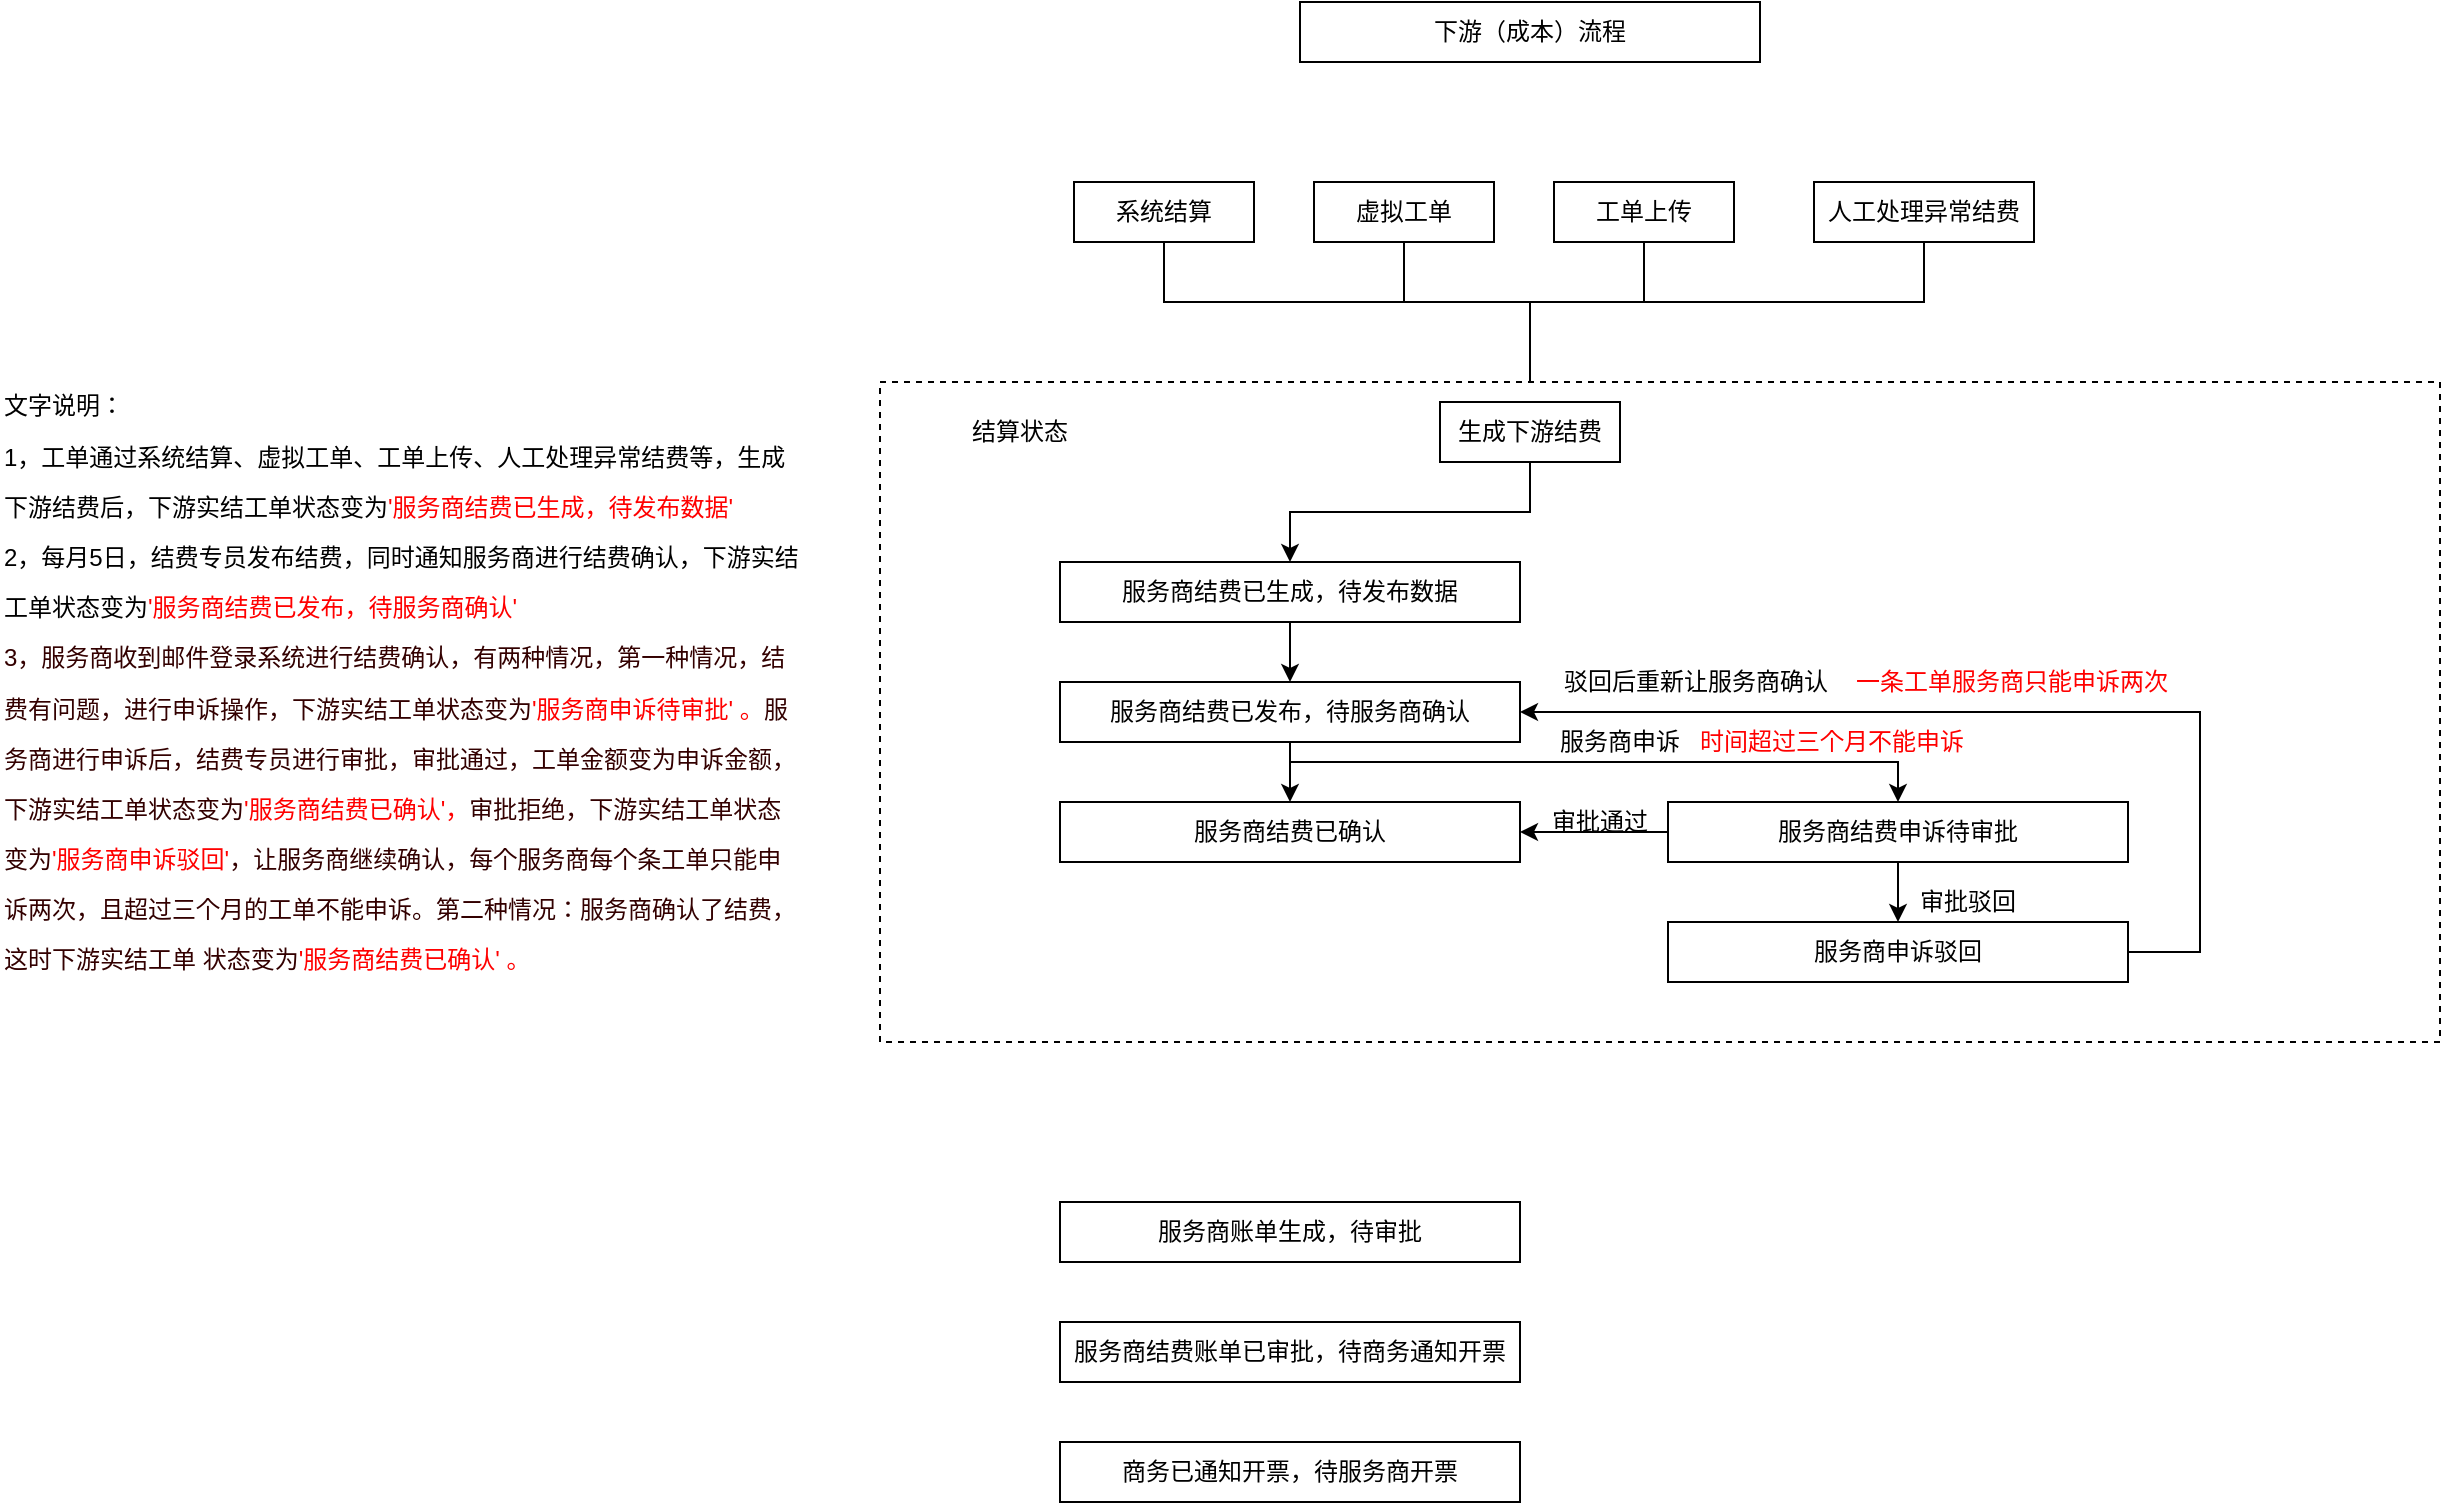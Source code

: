 <mxfile version="14.7.6" type="github">
  <diagram id="KRvAoWJSw_I8BphRz5LJ" name="第 1 页">
    <mxGraphModel dx="2249" dy="755" grid="1" gridSize="10" guides="1" tooltips="1" connect="1" arrows="1" fold="1" page="1" pageScale="1" pageWidth="827" pageHeight="1169" math="0" shadow="0">
      <root>
        <mxCell id="0" />
        <mxCell id="1" parent="0" />
        <mxCell id="a06lGNTXg1r7nn_AcgPJ-1" value="下游（成本）流程" style="rounded=0;whiteSpace=wrap;html=1;" vertex="1" parent="1">
          <mxGeometry x="-120" y="30" width="230" height="30" as="geometry" />
        </mxCell>
        <mxCell id="a06lGNTXg1r7nn_AcgPJ-56" style="edgeStyle=orthogonalEdgeStyle;rounded=0;orthogonalLoop=1;jettySize=auto;html=1;entryX=0.5;entryY=0;entryDx=0;entryDy=0;" edge="1" parent="1" source="a06lGNTXg1r7nn_AcgPJ-2" target="a06lGNTXg1r7nn_AcgPJ-7">
          <mxGeometry relative="1" as="geometry">
            <Array as="points">
              <mxPoint x="-188" y="180" />
              <mxPoint x="-5" y="180" />
            </Array>
          </mxGeometry>
        </mxCell>
        <mxCell id="a06lGNTXg1r7nn_AcgPJ-2" value="系统结算" style="rounded=0;whiteSpace=wrap;html=1;" vertex="1" parent="1">
          <mxGeometry x="-233" y="120" width="90" height="30" as="geometry" />
        </mxCell>
        <mxCell id="a06lGNTXg1r7nn_AcgPJ-57" style="edgeStyle=orthogonalEdgeStyle;rounded=0;orthogonalLoop=1;jettySize=auto;html=1;entryX=0.5;entryY=0;entryDx=0;entryDy=0;" edge="1" parent="1" source="a06lGNTXg1r7nn_AcgPJ-3" target="a06lGNTXg1r7nn_AcgPJ-7">
          <mxGeometry relative="1" as="geometry">
            <Array as="points">
              <mxPoint x="-68" y="180" />
              <mxPoint x="-5" y="180" />
            </Array>
          </mxGeometry>
        </mxCell>
        <mxCell id="a06lGNTXg1r7nn_AcgPJ-3" value="虚拟工单" style="rounded=0;whiteSpace=wrap;html=1;" vertex="1" parent="1">
          <mxGeometry x="-113" y="120" width="90" height="30" as="geometry" />
        </mxCell>
        <mxCell id="a06lGNTXg1r7nn_AcgPJ-58" style="edgeStyle=orthogonalEdgeStyle;rounded=0;orthogonalLoop=1;jettySize=auto;html=1;entryX=0.5;entryY=0;entryDx=0;entryDy=0;" edge="1" parent="1" source="a06lGNTXg1r7nn_AcgPJ-4" target="a06lGNTXg1r7nn_AcgPJ-7">
          <mxGeometry relative="1" as="geometry">
            <Array as="points">
              <mxPoint x="52" y="180" />
              <mxPoint x="-5" y="180" />
            </Array>
          </mxGeometry>
        </mxCell>
        <mxCell id="a06lGNTXg1r7nn_AcgPJ-4" value="工单上传" style="rounded=0;whiteSpace=wrap;html=1;" vertex="1" parent="1">
          <mxGeometry x="7" y="120" width="90" height="30" as="geometry" />
        </mxCell>
        <mxCell id="a06lGNTXg1r7nn_AcgPJ-59" style="edgeStyle=orthogonalEdgeStyle;rounded=0;orthogonalLoop=1;jettySize=auto;html=1;entryX=0.5;entryY=0;entryDx=0;entryDy=0;" edge="1" parent="1" source="a06lGNTXg1r7nn_AcgPJ-6" target="a06lGNTXg1r7nn_AcgPJ-7">
          <mxGeometry relative="1" as="geometry">
            <Array as="points">
              <mxPoint x="192" y="180" />
              <mxPoint x="-5" y="180" />
            </Array>
          </mxGeometry>
        </mxCell>
        <mxCell id="a06lGNTXg1r7nn_AcgPJ-6" value="人工处理异常结费" style="rounded=0;whiteSpace=wrap;html=1;" vertex="1" parent="1">
          <mxGeometry x="137" y="120" width="110" height="30" as="geometry" />
        </mxCell>
        <mxCell id="a06lGNTXg1r7nn_AcgPJ-53" value="&lt;p style=&quot;line-height: 210%&quot;&gt;文字说明：&lt;br&gt;1，工单通过系统结算、虚拟工单、工单上传、人工处理异常结费等，生成下游结费后，下游实结工单状态变为&lt;font color=&quot;#ff0000&quot;&gt;&#39;服务商结费已生成，待发布数据&#39;&lt;/font&gt;&lt;br&gt;2，每月5日，结费专员发布结费，同时通知服务商进行结费确认，下游实结工单状态变为&lt;font color=&quot;#ff0000&quot;&gt;&#39;服务商结费已发布，待服务商确认&#39;&lt;/font&gt;&lt;br&gt;&lt;font color=&quot;#330000&quot;&gt;3，服务商收到邮件登录系统进行结费确认，有两种情况，第一种情况，结费有问题，进行申诉操作，下游实结工单状态变为&lt;/font&gt;&lt;font color=&quot;#ff0000&quot;&gt;&#39;服务商申诉待审批&#39; 。&lt;/font&gt;&lt;font color=&quot;#330000&quot;&gt;服务商进行申诉后，结费专员进行审批，审批通过，工单金额变为申诉金额，下游实结工单状态变为&lt;/font&gt;&lt;font color=&quot;#ff0000&quot;&gt;&#39;&lt;/font&gt;&lt;span style=&quot;text-align: center&quot;&gt;&lt;font color=&quot;#ff0000&quot;&gt;服务商结费已确认&#39;，&lt;/font&gt;&lt;font color=&quot;#330000&quot;&gt;审批拒绝，下游实结工单状态变为&lt;/font&gt;&lt;font color=&quot;#ff0000&quot;&gt;&#39;服务商申诉驳回&#39;&lt;/font&gt;&lt;font color=&quot;#330000&quot;&gt;，让服务商继续确认，每个服务商每个条工单只能申诉两次，且超过三个月的工单不能申诉。第二种情况：服务商确认了结费，这时下游实结工单 状态变为&lt;/font&gt;&lt;font color=&quot;#ff0000&quot;&gt;&#39;服务商结费已确认&#39; 。&lt;/font&gt;&lt;/span&gt;&lt;/p&gt;" style="text;html=1;strokeColor=none;fillColor=none;align=left;verticalAlign=middle;whiteSpace=wrap;rounded=0;" vertex="1" parent="1">
          <mxGeometry x="-770" y="192.5" width="400" height="357.5" as="geometry" />
        </mxCell>
        <mxCell id="a06lGNTXg1r7nn_AcgPJ-64" value="服务商账单生成，待审批" style="rounded=0;whiteSpace=wrap;html=1;" vertex="1" parent="1">
          <mxGeometry x="-240" y="630" width="230" height="30" as="geometry" />
        </mxCell>
        <mxCell id="a06lGNTXg1r7nn_AcgPJ-65" value="" style="group" vertex="1" connectable="0" parent="1">
          <mxGeometry x="-330" y="220" width="780" height="330" as="geometry" />
        </mxCell>
        <mxCell id="a06lGNTXg1r7nn_AcgPJ-60" value="" style="rounded=0;whiteSpace=wrap;html=1;dashed=1;" vertex="1" parent="a06lGNTXg1r7nn_AcgPJ-65">
          <mxGeometry width="780" height="330" as="geometry" />
        </mxCell>
        <mxCell id="a06lGNTXg1r7nn_AcgPJ-7" value="生成下游结费" style="rounded=0;whiteSpace=wrap;html=1;" vertex="1" parent="a06lGNTXg1r7nn_AcgPJ-65">
          <mxGeometry x="280" y="10" width="90" height="30" as="geometry" />
        </mxCell>
        <mxCell id="a06lGNTXg1r7nn_AcgPJ-62" style="edgeStyle=orthogonalEdgeStyle;rounded=0;orthogonalLoop=1;jettySize=auto;html=1;entryX=0.5;entryY=0;entryDx=0;entryDy=0;" edge="1" parent="a06lGNTXg1r7nn_AcgPJ-65" source="a06lGNTXg1r7nn_AcgPJ-7" target="a06lGNTXg1r7nn_AcgPJ-13">
          <mxGeometry as="geometry" />
        </mxCell>
        <mxCell id="a06lGNTXg1r7nn_AcgPJ-61" value="结算状态" style="text;html=1;strokeColor=none;fillColor=none;align=center;verticalAlign=middle;whiteSpace=wrap;rounded=0;dashed=1;" vertex="1" parent="a06lGNTXg1r7nn_AcgPJ-65">
          <mxGeometry x="-20" y="15" width="180" height="20" as="geometry" />
        </mxCell>
        <mxCell id="a06lGNTXg1r7nn_AcgPJ-13" value="服务商结费已生成，待发布数据" style="rounded=0;whiteSpace=wrap;html=1;" vertex="1" parent="a06lGNTXg1r7nn_AcgPJ-65">
          <mxGeometry x="90" y="90" width="230" height="30" as="geometry" />
        </mxCell>
        <mxCell id="a06lGNTXg1r7nn_AcgPJ-14" value="服务商结费已发布，待服务商确认" style="rounded=0;whiteSpace=wrap;html=1;" vertex="1" parent="a06lGNTXg1r7nn_AcgPJ-65">
          <mxGeometry x="90" y="150" width="230" height="30" as="geometry" />
        </mxCell>
        <mxCell id="a06lGNTXg1r7nn_AcgPJ-33" style="edgeStyle=orthogonalEdgeStyle;rounded=0;orthogonalLoop=1;jettySize=auto;html=1;" edge="1" parent="a06lGNTXg1r7nn_AcgPJ-65" source="a06lGNTXg1r7nn_AcgPJ-13" target="a06lGNTXg1r7nn_AcgPJ-14">
          <mxGeometry x="90" y="90" as="geometry" />
        </mxCell>
        <mxCell id="a06lGNTXg1r7nn_AcgPJ-16" value="服务商结费已确认" style="rounded=0;whiteSpace=wrap;html=1;" vertex="1" parent="a06lGNTXg1r7nn_AcgPJ-65">
          <mxGeometry x="90" y="210" width="230" height="30" as="geometry" />
        </mxCell>
        <mxCell id="a06lGNTXg1r7nn_AcgPJ-36" style="edgeStyle=orthogonalEdgeStyle;rounded=0;orthogonalLoop=1;jettySize=auto;html=1;entryX=0.5;entryY=0;entryDx=0;entryDy=0;" edge="1" parent="a06lGNTXg1r7nn_AcgPJ-65" source="a06lGNTXg1r7nn_AcgPJ-14" target="a06lGNTXg1r7nn_AcgPJ-16">
          <mxGeometry x="90" y="90" as="geometry" />
        </mxCell>
        <mxCell id="a06lGNTXg1r7nn_AcgPJ-50" style="edgeStyle=orthogonalEdgeStyle;rounded=0;orthogonalLoop=1;jettySize=auto;html=1;entryX=1;entryY=0.5;entryDx=0;entryDy=0;" edge="1" parent="a06lGNTXg1r7nn_AcgPJ-65" source="a06lGNTXg1r7nn_AcgPJ-18" target="a06lGNTXg1r7nn_AcgPJ-16">
          <mxGeometry x="90" y="90" as="geometry" />
        </mxCell>
        <mxCell id="a06lGNTXg1r7nn_AcgPJ-18" value="服务商结费申诉待审批" style="rounded=0;whiteSpace=wrap;html=1;" vertex="1" parent="a06lGNTXg1r7nn_AcgPJ-65">
          <mxGeometry x="394" y="210" width="230" height="30" as="geometry" />
        </mxCell>
        <mxCell id="a06lGNTXg1r7nn_AcgPJ-38" style="edgeStyle=orthogonalEdgeStyle;rounded=0;orthogonalLoop=1;jettySize=auto;html=1;" edge="1" parent="a06lGNTXg1r7nn_AcgPJ-65" source="a06lGNTXg1r7nn_AcgPJ-14" target="a06lGNTXg1r7nn_AcgPJ-18">
          <mxGeometry x="90" y="90" as="geometry">
            <Array as="points">
              <mxPoint x="205" y="190" />
              <mxPoint x="509" y="190" />
            </Array>
          </mxGeometry>
        </mxCell>
        <mxCell id="a06lGNTXg1r7nn_AcgPJ-47" style="edgeStyle=orthogonalEdgeStyle;rounded=0;orthogonalLoop=1;jettySize=auto;html=1;entryX=1;entryY=0.5;entryDx=0;entryDy=0;" edge="1" parent="a06lGNTXg1r7nn_AcgPJ-65" source="a06lGNTXg1r7nn_AcgPJ-19" target="a06lGNTXg1r7nn_AcgPJ-14">
          <mxGeometry x="90" y="90" as="geometry">
            <Array as="points">
              <mxPoint x="660" y="285" />
              <mxPoint x="660" y="165" />
            </Array>
          </mxGeometry>
        </mxCell>
        <mxCell id="a06lGNTXg1r7nn_AcgPJ-19" value="服务商申诉驳回" style="rounded=0;whiteSpace=wrap;html=1;" vertex="1" parent="a06lGNTXg1r7nn_AcgPJ-65">
          <mxGeometry x="394" y="270" width="230" height="30" as="geometry" />
        </mxCell>
        <mxCell id="a06lGNTXg1r7nn_AcgPJ-40" style="edgeStyle=orthogonalEdgeStyle;rounded=0;orthogonalLoop=1;jettySize=auto;html=1;entryX=0.5;entryY=0;entryDx=0;entryDy=0;" edge="1" parent="a06lGNTXg1r7nn_AcgPJ-65" source="a06lGNTXg1r7nn_AcgPJ-18" target="a06lGNTXg1r7nn_AcgPJ-19">
          <mxGeometry x="90" y="90" as="geometry" />
        </mxCell>
        <mxCell id="a06lGNTXg1r7nn_AcgPJ-39" value="服务商申诉" style="text;html=1;strokeColor=none;fillColor=none;align=center;verticalAlign=middle;whiteSpace=wrap;rounded=0;" vertex="1" parent="a06lGNTXg1r7nn_AcgPJ-65">
          <mxGeometry x="330" y="170" width="80" height="20" as="geometry" />
        </mxCell>
        <mxCell id="a06lGNTXg1r7nn_AcgPJ-41" value="审批驳回" style="text;html=1;strokeColor=none;fillColor=none;align=center;verticalAlign=middle;whiteSpace=wrap;rounded=0;" vertex="1" parent="a06lGNTXg1r7nn_AcgPJ-65">
          <mxGeometry x="504" y="250" width="80" height="20" as="geometry" />
        </mxCell>
        <mxCell id="a06lGNTXg1r7nn_AcgPJ-43" value="驳回后重新让服务商确认" style="text;html=1;strokeColor=none;fillColor=none;align=center;verticalAlign=middle;whiteSpace=wrap;rounded=0;" vertex="1" parent="a06lGNTXg1r7nn_AcgPJ-65">
          <mxGeometry x="340" y="140" width="136" height="20" as="geometry" />
        </mxCell>
        <mxCell id="a06lGNTXg1r7nn_AcgPJ-45" value="&lt;font color=&quot;#ff0000&quot;&gt;时间超过三个月不能申诉&lt;/font&gt;" style="text;html=1;strokeColor=none;fillColor=none;align=center;verticalAlign=middle;whiteSpace=wrap;rounded=0;" vertex="1" parent="a06lGNTXg1r7nn_AcgPJ-65">
          <mxGeometry x="408" y="170" width="136" height="20" as="geometry" />
        </mxCell>
        <mxCell id="a06lGNTXg1r7nn_AcgPJ-46" value="&lt;font color=&quot;#ff0000&quot;&gt;一条工单服务商只能申诉两次&lt;/font&gt;" style="text;html=1;strokeColor=none;fillColor=none;align=center;verticalAlign=middle;whiteSpace=wrap;rounded=0;" vertex="1" parent="a06lGNTXg1r7nn_AcgPJ-65">
          <mxGeometry x="478" y="140" width="176" height="20" as="geometry" />
        </mxCell>
        <mxCell id="a06lGNTXg1r7nn_AcgPJ-51" value="审批通过" style="text;html=1;strokeColor=none;fillColor=none;align=center;verticalAlign=middle;whiteSpace=wrap;rounded=0;" vertex="1" parent="a06lGNTXg1r7nn_AcgPJ-65">
          <mxGeometry x="320" y="210" width="80" height="20" as="geometry" />
        </mxCell>
        <mxCell id="a06lGNTXg1r7nn_AcgPJ-66" value="商务已通知开票，待服务商开票" style="rounded=0;whiteSpace=wrap;html=1;" vertex="1" parent="1">
          <mxGeometry x="-240" y="750" width="230" height="30" as="geometry" />
        </mxCell>
        <mxCell id="a06lGNTXg1r7nn_AcgPJ-67" value="服务商结费账单已审批，待商务通知开票" style="rounded=0;whiteSpace=wrap;html=1;" vertex="1" parent="1">
          <mxGeometry x="-240" y="690" width="230" height="30" as="geometry" />
        </mxCell>
      </root>
    </mxGraphModel>
  </diagram>
</mxfile>
